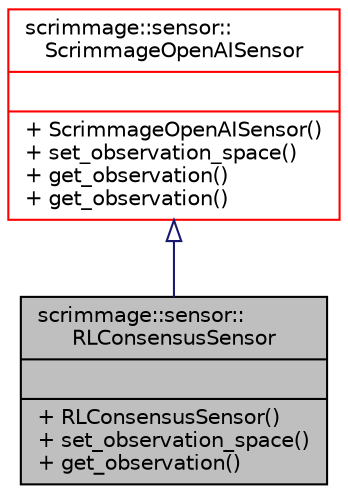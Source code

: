digraph "scrimmage::sensor::RLConsensusSensor"
{
 // LATEX_PDF_SIZE
  edge [fontname="Helvetica",fontsize="10",labelfontname="Helvetica",labelfontsize="10"];
  node [fontname="Helvetica",fontsize="10",shape=record];
  Node1 [label="{scrimmage::sensor::\lRLConsensusSensor\n||+ RLConsensusSensor()\l+ set_observation_space()\l+ get_observation()\l}",height=0.2,width=0.4,color="black", fillcolor="grey75", style="filled", fontcolor="black",tooltip=" "];
  Node2 -> Node1 [dir="back",color="midnightblue",fontsize="10",style="solid",arrowtail="onormal",fontname="Helvetica"];
  Node2 [label="{scrimmage::sensor::\lScrimmageOpenAISensor\n||+ ScrimmageOpenAISensor()\l+ set_observation_space()\l+ get_observation()\l+ get_observation()\l}",height=0.2,width=0.4,color="red", fillcolor="white", style="filled",URL="$classscrimmage_1_1sensor_1_1ScrimmageOpenAISensor.html",tooltip=" "];
}
